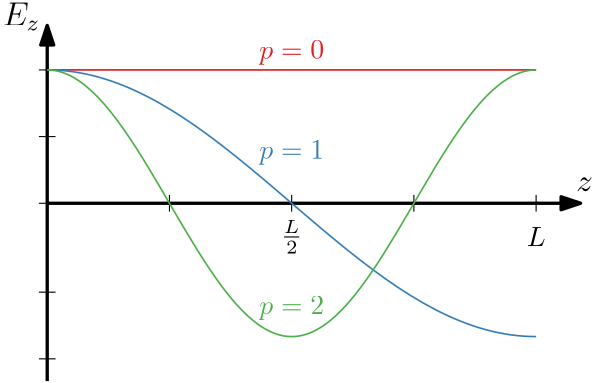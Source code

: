 <?xml version="1.0"?>
<!DOCTYPE ipe SYSTEM "ipe.dtd">
<ipe version="70005" creator="Ipe 7.1.5">
<info created="D:20150914182252" modified="D:20150915130747"/>
<ipestyle name="basic">
<symbol name="arrow/arc(spx)">
<path stroke="sym-stroke" fill="sym-stroke" pen="sym-pen">
0 0 m
-1 0.333 l
-1 -0.333 l
h
</path>
</symbol>
<symbol name="arrow/farc(spx)">
<path stroke="sym-stroke" fill="white" pen="sym-pen">
0 0 m
-1 0.333 l
-1 -0.333 l
h
</path>
</symbol>
<symbol name="mark/circle(sx)" transformations="translations">
<path fill="sym-stroke">
0.6 0 0 0.6 0 0 e
0.4 0 0 0.4 0 0 e
</path>
</symbol>
<symbol name="mark/disk(sx)" transformations="translations">
<path fill="sym-stroke">
0.6 0 0 0.6 0 0 e
</path>
</symbol>
<symbol name="mark/fdisk(sfx)" transformations="translations">
<group>
<path fill="sym-fill">
0.5 0 0 0.5 0 0 e
</path>
<path fill="sym-stroke" fillrule="eofill">
0.6 0 0 0.6 0 0 e
0.4 0 0 0.4 0 0 e
</path>
</group>
</symbol>
<symbol name="mark/box(sx)" transformations="translations">
<path fill="sym-stroke" fillrule="eofill">
-0.6 -0.6 m
0.6 -0.6 l
0.6 0.6 l
-0.6 0.6 l
h
-0.4 -0.4 m
0.4 -0.4 l
0.4 0.4 l
-0.4 0.4 l
h
</path>
</symbol>
<symbol name="mark/square(sx)" transformations="translations">
<path fill="sym-stroke">
-0.6 -0.6 m
0.6 -0.6 l
0.6 0.6 l
-0.6 0.6 l
h
</path>
</symbol>
<symbol name="mark/fsquare(sfx)" transformations="translations">
<group>
<path fill="sym-fill">
-0.5 -0.5 m
0.5 -0.5 l
0.5 0.5 l
-0.5 0.5 l
h
</path>
<path fill="sym-stroke" fillrule="eofill">
-0.6 -0.6 m
0.6 -0.6 l
0.6 0.6 l
-0.6 0.6 l
h
-0.4 -0.4 m
0.4 -0.4 l
0.4 0.4 l
-0.4 0.4 l
h
</path>
</group>
</symbol>
<symbol name="mark/cross(sx)" transformations="translations">
<group>
<path fill="sym-stroke">
-0.43 -0.57 m
0.57 0.43 l
0.43 0.57 l
-0.57 -0.43 l
h
</path>
<path fill="sym-stroke">
-0.43 0.57 m
0.57 -0.43 l
0.43 -0.57 l
-0.57 0.43 l
h
</path>
</group>
</symbol>
<symbol name="arrow/fnormal(spx)">
<path stroke="sym-stroke" fill="white" pen="sym-pen">
0 0 m
-1 0.333 l
-1 -0.333 l
h
</path>
</symbol>
<symbol name="arrow/pointed(spx)">
<path stroke="sym-stroke" fill="sym-stroke" pen="sym-pen">
0 0 m
-1 0.333 l
-0.8 0 l
-1 -0.333 l
h
</path>
</symbol>
<symbol name="arrow/fpointed(spx)">
<path stroke="sym-stroke" fill="white" pen="sym-pen">
0 0 m
-1 0.333 l
-0.8 0 l
-1 -0.333 l
h
</path>
</symbol>
<symbol name="arrow/linear(spx)">
<path stroke="sym-stroke" pen="sym-pen">
-1 0.333 m
0 0 l
-1 -0.333 l
</path>
</symbol>
<symbol name="arrow/fdouble(spx)">
<path stroke="sym-stroke" fill="white" pen="sym-pen">
0 0 m
-1 0.333 l
-1 -0.333 l
h
-1 0 m
-2 0.333 l
-2 -0.333 l
h
</path>
</symbol>
<symbol name="arrow/double(spx)">
<path stroke="sym-stroke" fill="sym-stroke" pen="sym-pen">
0 0 m
-1 0.333 l
-1 -0.333 l
h
-1 0 m
-2 0.333 l
-2 -0.333 l
h
</path>
</symbol>
<pen name="heavier" value="0.8"/>
<pen name="fat" value="1.2"/>
<pen name="ultrafat" value="2"/>
<symbolsize name="large" value="5"/>
<symbolsize name="small" value="2"/>
<symbolsize name="tiny" value="1.1"/>
<arrowsize name="large" value="10"/>
<arrowsize name="small" value="5"/>
<arrowsize name="tiny" value="3"/>
<color name="red" value="1 0 0"/>
<color name="green" value="0 1 0"/>
<color name="blue" value="0 0 1"/>
<color name="yellow" value="1 1 0"/>
<color name="orange" value="1 0.647 0"/>
<color name="gold" value="1 0.843 0"/>
<color name="purple" value="0.627 0.125 0.941"/>
<color name="gray" value="0.745"/>
<color name="brown" value="0.647 0.165 0.165"/>
<color name="navy" value="0 0 0.502"/>
<color name="pink" value="1 0.753 0.796"/>
<color name="seagreen" value="0.18 0.545 0.341"/>
<color name="turquoise" value="0.251 0.878 0.816"/>
<color name="violet" value="0.933 0.51 0.933"/>
<color name="darkblue" value="0 0 0.545"/>
<color name="darkcyan" value="0 0.545 0.545"/>
<color name="darkgray" value="0.663"/>
<color name="darkgreen" value="0 0.392 0"/>
<color name="darkmagenta" value="0.545 0 0.545"/>
<color name="darkorange" value="1 0.549 0"/>
<color name="darkred" value="0.545 0 0"/>
<color name="lightblue" value="0.678 0.847 0.902"/>
<color name="lightcyan" value="0.878 1 1"/>
<color name="lightgray" value="0.827"/>
<color name="lightgreen" value="0.565 0.933 0.565"/>
<color name="lightyellow" value="1 1 0.878"/>
<dashstyle name="dashed" value="[4] 0"/>
<dashstyle name="dotted" value="[1 3] 0"/>
<dashstyle name="dash dotted" value="[4 2 1 2] 0"/>
<dashstyle name="dash dot dotted" value="[4 2 1 2 1 2] 0"/>
<textsize name="large" value="\large"/>
<textsize name="Large" value="\Large"/>
<textsize name="LARGE" value="\LARGE"/>
<textsize name="huge" value="\huge"/>
<textsize name="Huge" value="\Huge"/>
<textsize name="small" value="\small"/>
<textsize name="footnote" value="\footnotesize"/>
<textsize name="tiny" value="\tiny"/>
<textstyle name="center" begin="\begin{center}" end="\end{center}"/>
<textstyle name="itemize" begin="\begin{itemize}" end="\end{itemize}"/>
<textstyle name="item" begin="\begin{itemize}\item{}" end="\end{itemize}"/>
<gridsize name="4 pts" value="4"/>
<gridsize name="8 pts (~3 mm)" value="8"/>
<gridsize name="16 pts (~6 mm)" value="16"/>
<gridsize name="32 pts (~12 mm)" value="32"/>
<gridsize name="10 pts (~3.5 mm)" value="10"/>
<gridsize name="20 pts (~7 mm)" value="20"/>
<gridsize name="14 pts (~5 mm)" value="14"/>
<gridsize name="28 pts (~10 mm)" value="28"/>
<gridsize name="56 pts (~20 mm)" value="56"/>
<anglesize name="90 deg" value="90"/>
<anglesize name="60 deg" value="60"/>
<anglesize name="45 deg" value="45"/>
<anglesize name="30 deg" value="30"/>
<anglesize name="22.5 deg" value="22.5"/>
<tiling name="falling" angle="-60" step="4" width="1"/>
<tiling name="rising" angle="30" step="4" width="1"/>
</ipestyle>
<page>
<layer name="alpha"/>
<view layers="alpha" active="alpha"/>
<text layer="alpha" matrix="1 0 0 1 -96 0" transformations="translations" pos="272 704" stroke="black" type="label" width="13.439" height="8.173" depth="1.79" valign="baseline" size="12">$E_z$</text>
<path stroke="black" pen="fat" arrow="normal/normal">
192 640 m
384 640 l
</path>
<path stroke="black" pen="fat" arrow="normal/normal">
192 576 m
192 704 l
</path>
<text matrix="1 0 0 1 -1.52632 4.33937" transformations="translations" pos="384 640" stroke="black" type="label" width="5.971" height="5.147" depth="0" valign="baseline" size="12">$z$</text>
<path matrix="1 0 0 1 0 -3" stroke="black">
368 646 m
368 640 l
</path>
<path matrix="1 0 0 1 -44 -3" stroke="black">
368 646 m
368 640 l
</path>
<path matrix="1 0 0 1 -88 -3" stroke="black">
368 646 m
368 640 l
</path>
<path matrix="1 0 0 1 -132 -3" stroke="black">
368 646 m
368 640 l
</path>
<text matrix="1 0 0 1 0 -20" transformations="translations" pos="368 648" stroke="black" type="label" width="6.78" height="6.808" depth="0" halign="center" valign="center" size="10">$L$</text>
<text matrix="1 0 0 1 -88 -20" transformations="translations" pos="368 648" stroke="black" type="label" width="7.857" height="8.694" depth="3.43" halign="center" valign="center" size="10">$\frac{L}{2}$</text>
<path matrix="1 0 0 1 9 0" stroke="black">
180 688 m
186 688 l
</path>
<path matrix="1 0 0 1 9 -24" stroke="black">
180 688 m
186 688 l
</path>
<path matrix="1 0 0 1 9 -104" stroke="black">
180 688 m
186 688 l
</path>
<path matrix="1 0 0 1 9 -80" stroke="black">
180 688 m
186 688 l
</path>
<path matrix="1 0 0 1 9 -48" stroke="black">
180 688 m
186 688 l
</path>
<text matrix="1 0 0 1 28.1828 2.40344" transformations="translations" pos="251.817 689.597" stroke="0.894 0.102 0.11" type="label" width="23.277" height="6.428" depth="1.93" halign="center" valign="baseline">$p = 0$</text>
<text matrix="1 0 0 1 28.183 -33.597" transformations="rigid" pos="251.817 689.597" stroke="0.216 0.494 0.722" type="label" width="23.277" height="6.428" depth="1.93" halign="center" valign="baseline">$p = 1$</text>
<text matrix="1 0 0 1 28.183 -89.597" transformations="translations" pos="251.817 689.597" stroke="0.302 0.686 0.29" type="label" width="23.277" height="6.428" depth="1.93" halign="center" valign="baseline">$p = 2$</text>
<path stroke="0.894 0.102 0.11" pen="0.6">
192 688 m
193.504 688 195.009 688 196.513 688 c
198.017 688 199.521 688 201.026 688 c
202.53 688 204.034 688 205.538 688 c
207.043 688 208.547 688 210.051 688 c
211.556 688 213.06 688 214.564 688 c
216.068 688 217.573 688 219.077 688 c
220.581 688 222.085 688 223.59 688 c
225.094 688 226.598 688 228.103 688 c
229.607 688 231.111 688 232.615 688 c
234.12 688 235.624 688 237.128 688 c
238.632 688 240.137 688 241.641 688 c
243.145 688 244.65 688 246.154 688 c
247.658 688 249.162 688 250.667 688 c
252.171 688 253.675 688 255.179 688 c
256.684 688 258.188 688 259.692 688 c
261.197 688 262.701 688 264.205 688 c
265.709 688 267.214 688 268.718 688 c
270.222 688 271.726 688 273.231 688 c
274.735 688 276.239 688 277.744 688 c
279.248 688 280.752 688 282.256 688 c
283.761 688 285.265 688 286.769 688 c
288.274 688 289.778 688 291.282 688 c
292.786 688 294.291 688 295.795 688 c
297.299 688 298.803 688 300.308 688 c
301.812 688 303.316 688 304.821 688 c
306.325 688 307.829 688 309.333 688 c
310.838 688 312.342 688 313.846 688 c
315.35 688 316.855 688 318.359 688 c
319.863 688 321.368 688 322.872 688 c
324.376 688 325.88 688 327.385 688 c
328.889 688 330.393 688 331.897 688 c
333.402 688 334.906 688 336.41 688 c
337.915 688 339.419 688 340.923 688 c
342.427 688 343.932 688 345.436 688 c
346.94 688 348.444 688 349.949 688 c
351.453 688 352.957 688 354.462 688 c
355.966 688 357.47 688 358.974 688 c
360.479 688 361.983 688 363.487 688 c
364.991 688 366.496 688 368 688 c
</path>
<path stroke="0.216 0.494 0.722" pen="0.6">
192 688 m
193.504 688 195.009 687.948 196.513 687.844 c
198.017 687.741 199.521 687.585 201.026 687.378 c
202.53 687.172 204.034 686.914 205.538 686.605 c
207.043 686.297 208.547 685.938 210.051 685.53 c
211.556 685.122 213.06 684.664 214.564 684.159 c
216.068 683.654 217.573 683.101 219.077 682.502 c
220.581 681.903 222.085 681.258 223.59 680.569 c
225.094 679.88 226.598 679.148 228.103 678.373 c
229.607 677.599 231.111 676.783 232.615 675.929 c
234.12 675.074 235.624 674.18 237.128 673.251 c
238.632 672.321 240.137 671.356 241.641 670.357 c
243.145 669.359 244.65 668.328 246.154 667.267 c
247.658 666.206 249.162 665.116 250.667 664 c
252.171 662.884 253.675 661.742 255.179 660.577 c
256.684 659.413 258.188 658.226 259.692 657.021 c
261.197 655.816 262.701 654.592 264.205 653.354 c
265.709 652.116 267.214 650.864 268.718 649.601 c
270.222 648.338 271.726 647.065 273.231 645.786 c
274.735 644.506 276.239 643.221 277.744 641.933 c
279.248 640.645 280.752 639.355 282.256 638.067 c
283.761 636.779 285.265 635.494 286.769 634.214 c
288.274 632.935 289.778 631.662 291.282 630.399 c
292.786 629.136 294.291 627.884 295.795 626.646 c
297.299 625.408 298.803 624.184 300.308 622.979 c
301.812 621.774 303.316 620.587 304.821 619.423 c
306.325 618.258 307.829 617.116 309.333 616 c
310.838 614.884 312.342 613.794 313.846 612.733 c
315.35 611.672 316.855 610.641 318.359 609.643 c
319.863 608.644 321.368 607.679 322.872 606.749 c
324.376 605.82 325.88 604.926 327.385 604.071 c
328.889 603.217 330.393 602.401 331.897 601.627 c
333.402 600.852 334.906 600.12 336.41 599.431 c
337.915 598.742 339.419 598.097 340.923 597.498 c
342.427 596.899 343.932 596.346 345.436 595.841 c
346.94 595.336 348.444 594.878 349.949 594.47 c
351.453 594.062 352.957 593.703 354.462 593.395 c
355.966 593.086 357.47 592.828 358.974 592.622 c
360.479 592.415 361.983 592.259 363.487 592.156 c
364.991 592.052 366.496 592 368 592 c
</path>
<path stroke="0.302 0.686 0.29" pen="0.6">
192 688 m
193.504 687.999 195.009 687.792 196.513 687.378 c
198.017 686.965 199.521 686.346 201.026 685.53 c
202.53 684.713 204.034 683.7 205.538 682.502 c
207.043 681.304 208.547 679.922 210.051 678.373 c
211.556 676.825 213.06 675.11 214.564 673.251 c
216.068 671.392 217.573 669.389 219.077 667.267 c
220.581 665.146 222.085 662.906 223.59 660.577 c
225.094 658.248 226.598 655.83 228.103 653.354 c
229.607 650.879 231.111 648.345 232.615 645.786 c
234.12 643.227 235.624 640.643 237.128 638.067 c
238.632 635.492 240.137 632.924 241.641 630.399 c
243.145 627.873 244.65 625.389 246.154 622.979 c
247.658 620.569 249.162 618.232 250.667 616 c
252.171 613.768 253.675 611.639 255.179 609.643 c
256.684 607.646 258.188 605.781 259.692 604.071 c
261.197 602.362 262.701 600.809 264.205 599.431 c
265.709 598.053 267.214 596.851 268.718 595.841 c
270.222 594.831 271.726 594.012 273.231 593.395 c
274.735 592.778 276.239 592.363 277.744 592.156 c
279.248 591.948 280.752 591.948 282.256 592.156 c
283.761 592.363 285.265 592.778 286.769 593.395 c
288.274 594.012 289.778 594.831 291.282 595.841 c
292.786 596.851 294.291 598.053 295.795 599.431 c
297.299 600.809 298.803 602.362 300.308 604.071 c
301.812 605.781 303.316 607.646 304.821 609.643 c
306.325 611.639 307.829 613.768 309.333 616 c
310.838 618.232 312.342 620.569 313.846 622.979 c
315.35 625.389 316.855 627.873 318.359 630.399 c
319.863 632.924 321.368 635.492 322.872 638.067 c
324.376 640.643 325.88 643.227 327.385 645.786 c
328.889 648.345 330.393 650.879 331.897 653.354 c
333.402 655.83 334.906 658.248 336.41 660.577 c
337.915 662.906 339.419 665.146 340.923 667.267 c
342.427 669.389 343.932 671.392 345.436 673.251 c
346.94 675.11 348.444 676.825 349.949 678.373 c
351.453 679.922 352.957 681.304 354.462 682.502 c
355.966 683.7 357.47 684.713 358.974 685.53 c
360.479 686.346 361.983 686.965 363.487 687.378 c
364.991 687.792 366.496 687.999 368 688 c
</path>
</page>
</ipe>
